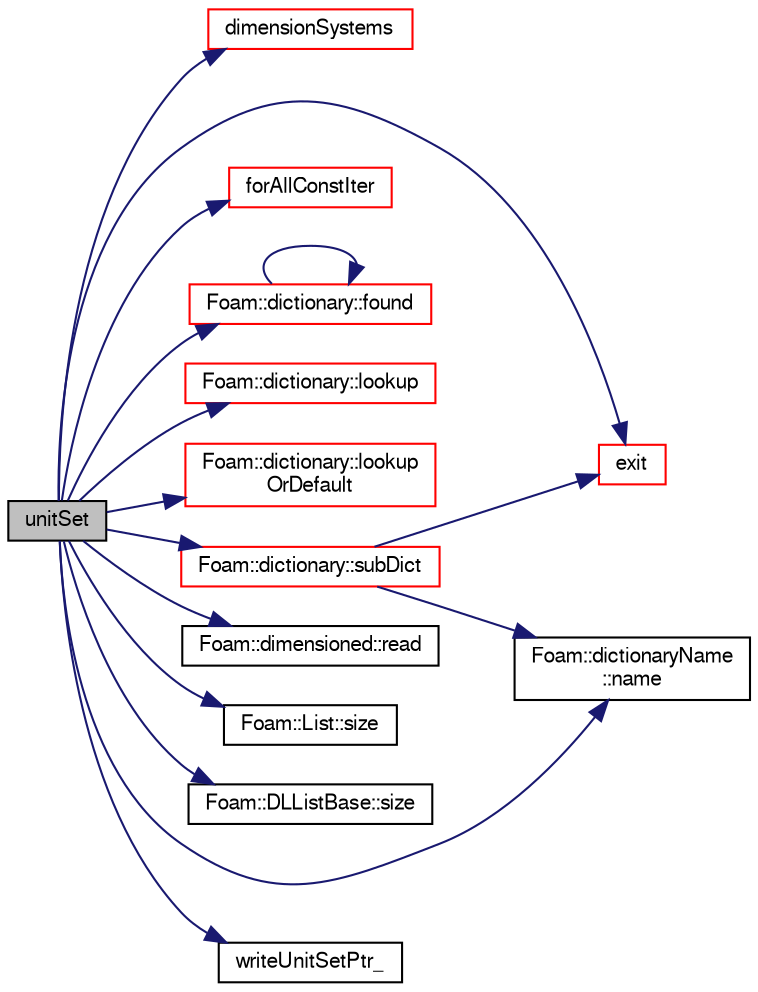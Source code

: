 digraph "unitSet"
{
  bgcolor="transparent";
  edge [fontname="FreeSans",fontsize="10",labelfontname="FreeSans",labelfontsize="10"];
  node [fontname="FreeSans",fontsize="10",shape=record];
  rankdir="LR";
  Node56221 [label="unitSet",height=0.2,width=0.4,color="black", fillcolor="grey75", style="filled", fontcolor="black"];
  Node56221 -> Node56222 [color="midnightblue",fontsize="10",style="solid",fontname="FreeSans"];
  Node56222 [label="dimensionSystems",height=0.2,width=0.4,color="red",URL="$a21124.html#adda21e768924132a24733974cbbdb04a",tooltip="Top level dictionary. "];
  Node56221 -> Node56245 [color="midnightblue",fontsize="10",style="solid",fontname="FreeSans"];
  Node56245 [label="exit",height=0.2,width=0.4,color="red",URL="$a21124.html#a06ca7250d8e89caf05243ec094843642"];
  Node56221 -> Node56291 [color="midnightblue",fontsize="10",style="solid",fontname="FreeSans"];
  Node56291 [label="forAllConstIter",height=0.2,width=0.4,color="red",URL="$a38141.html#ae21e2836509b0fa7f7cedf6493b11b09"];
  Node56221 -> Node56296 [color="midnightblue",fontsize="10",style="solid",fontname="FreeSans"];
  Node56296 [label="Foam::dictionary::found",height=0.2,width=0.4,color="red",URL="$a26014.html#adcd3d5d43253006ef145e56b43025d28",tooltip="Search dictionary for given keyword. "];
  Node56296 -> Node56296 [color="midnightblue",fontsize="10",style="solid",fontname="FreeSans"];
  Node56221 -> Node56297 [color="midnightblue",fontsize="10",style="solid",fontname="FreeSans"];
  Node56297 [label="Foam::dictionary::lookup",height=0.2,width=0.4,color="red",URL="$a26014.html#a6a0727fa523e48977e27348663def509",tooltip="Find and return an entry data stream. "];
  Node56221 -> Node56524 [color="midnightblue",fontsize="10",style="solid",fontname="FreeSans"];
  Node56524 [label="Foam::dictionary::lookup\lOrDefault",height=0.2,width=0.4,color="red",URL="$a26014.html#a69ee064dcc6d649df523e02e5c242922",tooltip="Find and return a T,. "];
  Node56221 -> Node56284 [color="midnightblue",fontsize="10",style="solid",fontname="FreeSans"];
  Node56284 [label="Foam::dictionaryName\l::name",height=0.2,width=0.4,color="black",URL="$a26010.html#aba53f1f9c8fadfa65f4099af10df348c",tooltip="Return the dictionary name. "];
  Node56221 -> Node56527 [color="midnightblue",fontsize="10",style="solid",fontname="FreeSans"];
  Node56527 [label="Foam::dimensioned::read",height=0.2,width=0.4,color="black",URL="$a26366.html#aa9b8764750bd9ff67ca32b6551dc7847",tooltip="Update the value of dimensioned<Type> "];
  Node56221 -> Node56331 [color="midnightblue",fontsize="10",style="solid",fontname="FreeSans"];
  Node56331 [label="Foam::List::size",height=0.2,width=0.4,color="black",URL="$a25694.html#a8a5f6fa29bd4b500caf186f60245b384",tooltip="Override size to be inconsistent with allocated storage. "];
  Node56221 -> Node56302 [color="midnightblue",fontsize="10",style="solid",fontname="FreeSans"];
  Node56302 [label="Foam::DLListBase::size",height=0.2,width=0.4,color="black",URL="$a25806.html#a47b3bf30da1eb3ab8076b5fbe00e0494",tooltip="Return number of elements in list. "];
  Node56221 -> Node56378 [color="midnightblue",fontsize="10",style="solid",fontname="FreeSans"];
  Node56378 [label="Foam::dictionary::subDict",height=0.2,width=0.4,color="red",URL="$a26014.html#aaa26b5f2da6aff5a6a59af5407f1bf59",tooltip="Find and return a sub-dictionary. "];
  Node56378 -> Node56284 [color="midnightblue",fontsize="10",style="solid",fontname="FreeSans"];
  Node56378 -> Node56245 [color="midnightblue",fontsize="10",style="solid",fontname="FreeSans"];
  Node56221 -> Node56528 [color="midnightblue",fontsize="10",style="solid",fontname="FreeSans"];
  Node56528 [label="writeUnitSetPtr_",height=0.2,width=0.4,color="black",URL="$a21124.html#a80ed410ea87e1fa271d37dc158145a7b"];
}
